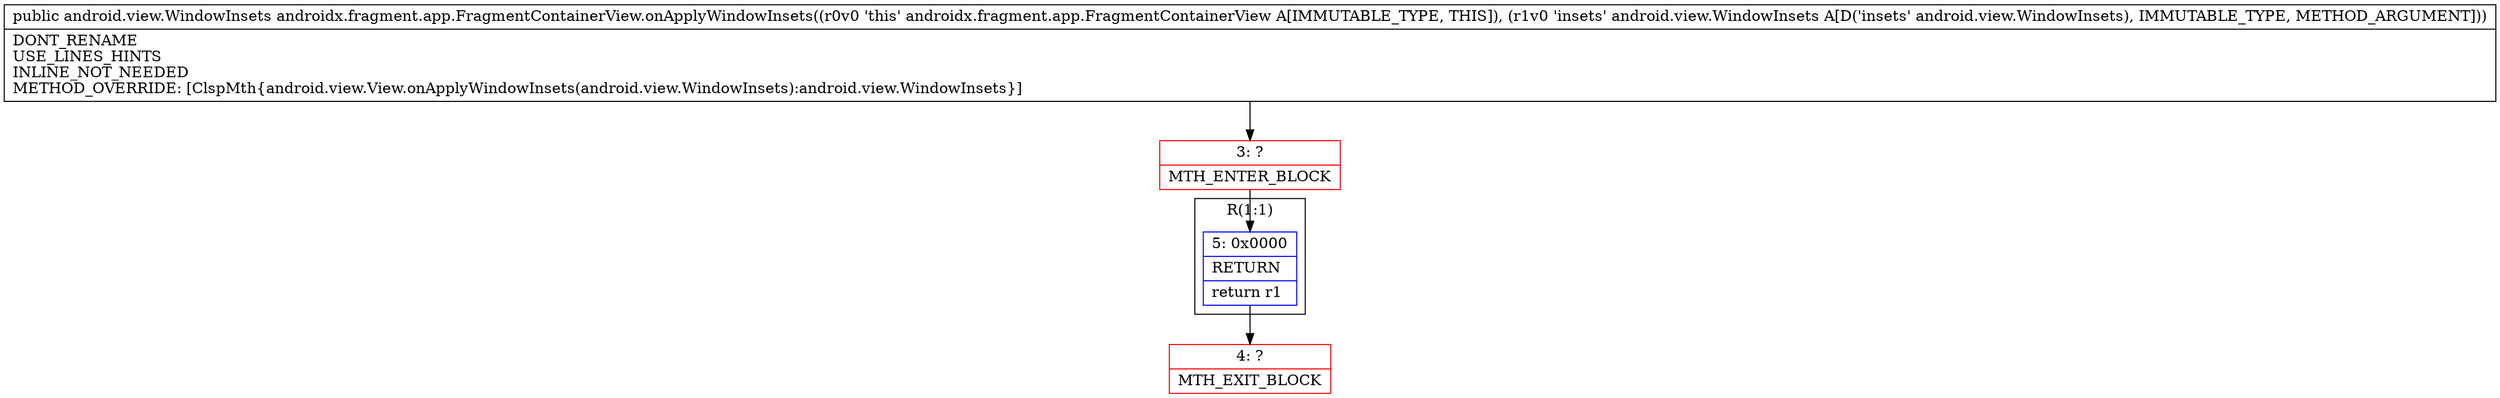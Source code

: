 digraph "CFG forandroidx.fragment.app.FragmentContainerView.onApplyWindowInsets(Landroid\/view\/WindowInsets;)Landroid\/view\/WindowInsets;" {
subgraph cluster_Region_1776579653 {
label = "R(1:1)";
node [shape=record,color=blue];
Node_5 [shape=record,label="{5\:\ 0x0000|RETURN\l|return r1\l}"];
}
Node_3 [shape=record,color=red,label="{3\:\ ?|MTH_ENTER_BLOCK\l}"];
Node_4 [shape=record,color=red,label="{4\:\ ?|MTH_EXIT_BLOCK\l}"];
MethodNode[shape=record,label="{public android.view.WindowInsets androidx.fragment.app.FragmentContainerView.onApplyWindowInsets((r0v0 'this' androidx.fragment.app.FragmentContainerView A[IMMUTABLE_TYPE, THIS]), (r1v0 'insets' android.view.WindowInsets A[D('insets' android.view.WindowInsets), IMMUTABLE_TYPE, METHOD_ARGUMENT]))  | DONT_RENAME\lUSE_LINES_HINTS\lINLINE_NOT_NEEDED\lMETHOD_OVERRIDE: [ClspMth\{android.view.View.onApplyWindowInsets(android.view.WindowInsets):android.view.WindowInsets\}]\l}"];
MethodNode -> Node_3;Node_5 -> Node_4;
Node_3 -> Node_5;
}

